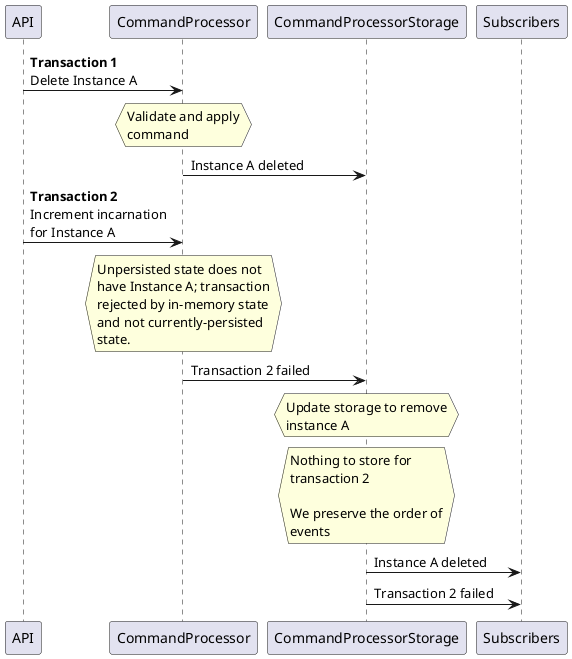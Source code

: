 @startuml
Participant API
Participant CommandProcessor
Participant CommandProcessorStorage
Participant Subscribers

API -> CommandProcessor: **Transaction 1**\nDelete Instance A
hnote over CommandProcessor
  Validate and apply
  command
end hnote

CommandProcessor -> CommandProcessorStorage: Instance A deleted

API -> CommandProcessor: **Transaction 2**\nIncrement incarnation\nfor Instance A
hnote over CommandProcessor
  Unpersisted state does not
  have Instance A; transaction
  rejected by in-memory state
  and not currently-persisted
  state.
end hnote

CommandProcessor -> CommandProcessorStorage: Transaction 2 failed
hnote over CommandProcessorStorage
  Update storage to remove
  instance A
end hnote

hnote over CommandProcessorStorage
  Nothing to store for
  transaction 2

  We preserve the order of
  events
end hnote

CommandProcessorStorage -> Subscribers: Instance A deleted
CommandProcessorStorage -> Subscribers: Transaction 2 failed
@enduml
